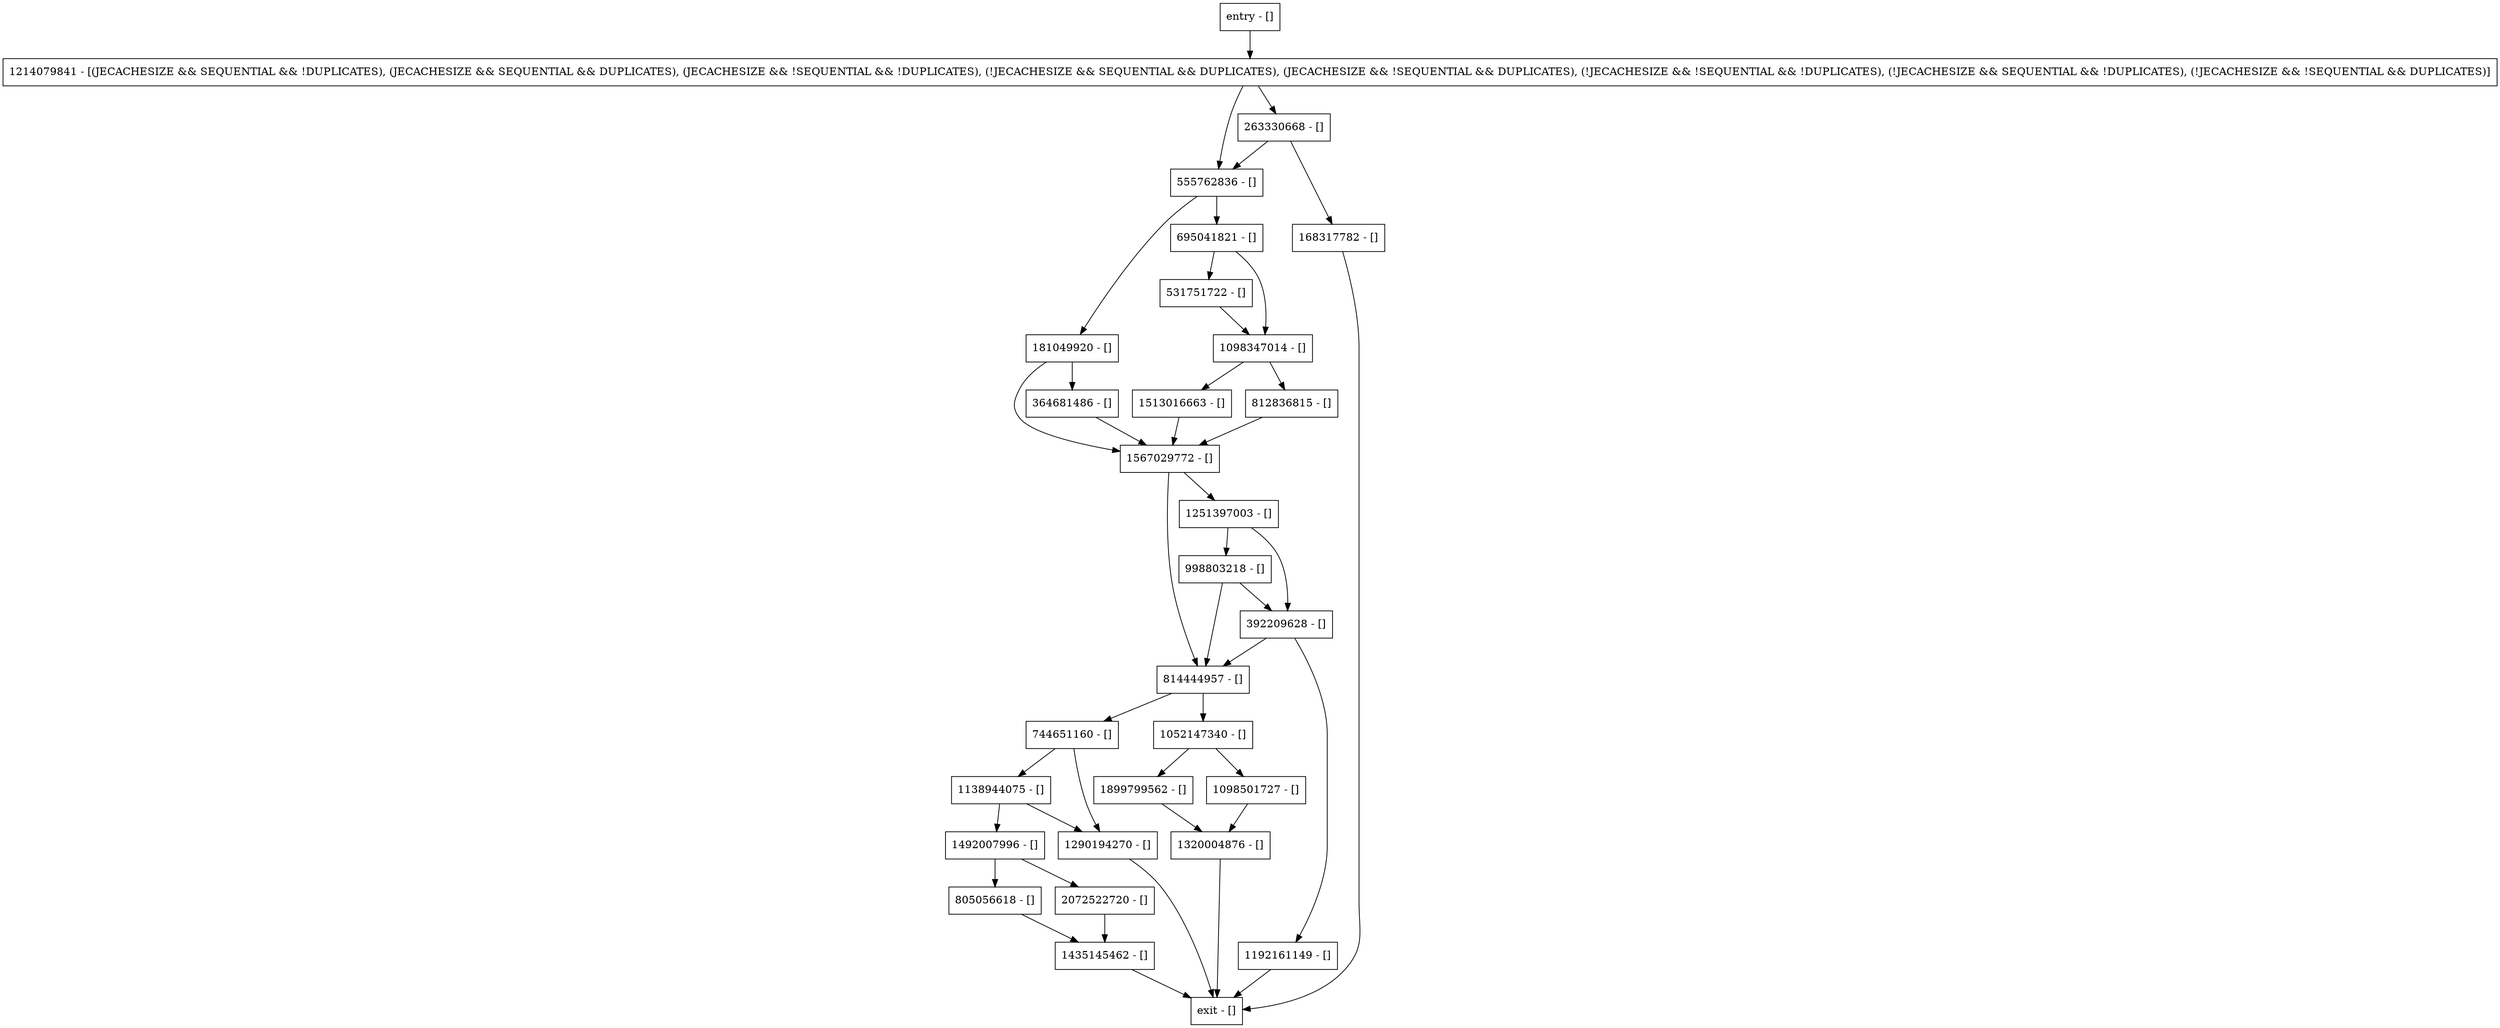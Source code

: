 digraph updateLNSlotKey {
node [shape=record];
181049920 [label="181049920 - []"];
555762836 [label="555762836 - []"];
1899799562 [label="1899799562 - []"];
814444957 [label="814444957 - []"];
1098501727 [label="1098501727 - []"];
744651160 [label="744651160 - []"];
1492007996 [label="1492007996 - []"];
1435145462 [label="1435145462 - []"];
1567029772 [label="1567029772 - []"];
998803218 [label="998803218 - []"];
1251397003 [label="1251397003 - []"];
1138944075 [label="1138944075 - []"];
1513016663 [label="1513016663 - []"];
168317782 [label="168317782 - []"];
364681486 [label="364681486 - []"];
531751722 [label="531751722 - []"];
392209628 [label="392209628 - []"];
1290194270 [label="1290194270 - []"];
695041821 [label="695041821 - []"];
1192161149 [label="1192161149 - []"];
805056618 [label="805056618 - []"];
263330668 [label="263330668 - []"];
entry [label="entry - []"];
exit [label="exit - []"];
1214079841 [label="1214079841 - [(JECACHESIZE && SEQUENTIAL && !DUPLICATES), (JECACHESIZE && SEQUENTIAL && DUPLICATES), (JECACHESIZE && !SEQUENTIAL && !DUPLICATES), (!JECACHESIZE && SEQUENTIAL && DUPLICATES), (JECACHESIZE && !SEQUENTIAL && DUPLICATES), (!JECACHESIZE && !SEQUENTIAL && !DUPLICATES), (!JECACHESIZE && SEQUENTIAL && !DUPLICATES), (!JECACHESIZE && !SEQUENTIAL && DUPLICATES)]"];
2072522720 [label="2072522720 - []"];
1098347014 [label="1098347014 - []"];
812836815 [label="812836815 - []"];
1052147340 [label="1052147340 - []"];
1320004876 [label="1320004876 - []"];
entry;
exit;
181049920 -> 364681486;
181049920 -> 1567029772;
555762836 -> 181049920;
555762836 -> 695041821;
1899799562 -> 1320004876;
814444957 -> 1052147340;
814444957 -> 744651160;
1098501727 -> 1320004876;
744651160 -> 1138944075;
744651160 -> 1290194270;
1492007996 -> 2072522720;
1492007996 -> 805056618;
1435145462 -> exit;
1567029772 -> 814444957;
1567029772 -> 1251397003;
998803218 -> 392209628;
998803218 -> 814444957;
1251397003 -> 392209628;
1251397003 -> 998803218;
1138944075 -> 1290194270;
1138944075 -> 1492007996;
1513016663 -> 1567029772;
168317782 -> exit;
364681486 -> 1567029772;
531751722 -> 1098347014;
392209628 -> 814444957;
392209628 -> 1192161149;
1290194270 -> exit;
695041821 -> 531751722;
695041821 -> 1098347014;
1192161149 -> exit;
805056618 -> 1435145462;
263330668 -> 168317782;
263330668 -> 555762836;
entry -> 1214079841;
1214079841 -> 263330668;
1214079841 -> 555762836;
2072522720 -> 1435145462;
1098347014 -> 1513016663;
1098347014 -> 812836815;
812836815 -> 1567029772;
1052147340 -> 1899799562;
1052147340 -> 1098501727;
1320004876 -> exit;
}
